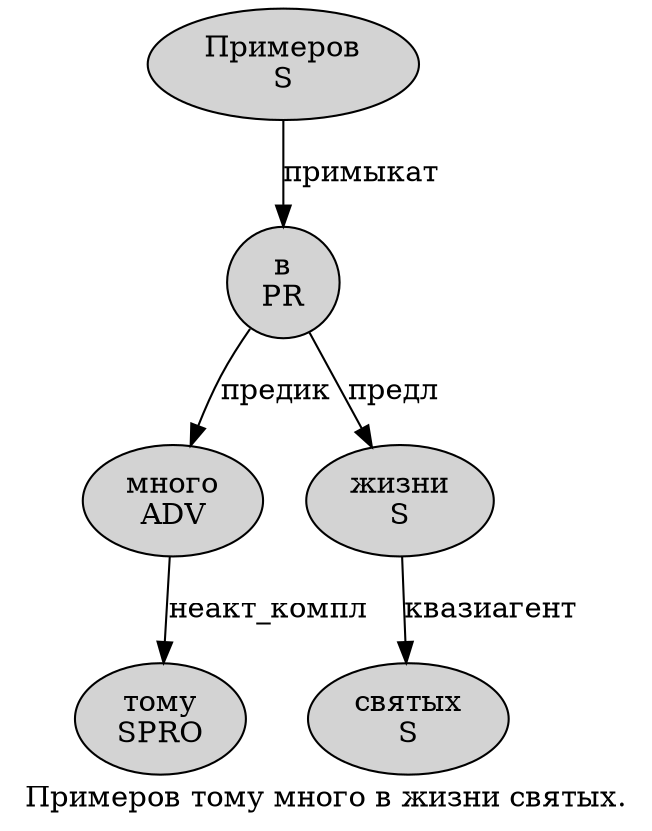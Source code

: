 digraph SENTENCE_1112 {
	graph [label="Примеров тому много в жизни святых."]
	node [style=filled]
		0 [label="Примеров
S" color="" fillcolor=lightgray penwidth=1 shape=ellipse]
		1 [label="тому
SPRO" color="" fillcolor=lightgray penwidth=1 shape=ellipse]
		2 [label="много
ADV" color="" fillcolor=lightgray penwidth=1 shape=ellipse]
		3 [label="в
PR" color="" fillcolor=lightgray penwidth=1 shape=ellipse]
		4 [label="жизни
S" color="" fillcolor=lightgray penwidth=1 shape=ellipse]
		5 [label="святых
S" color="" fillcolor=lightgray penwidth=1 shape=ellipse]
			3 -> 2 [label="предик"]
			3 -> 4 [label="предл"]
			4 -> 5 [label="квазиагент"]
			2 -> 1 [label="неакт_компл"]
			0 -> 3 [label="примыкат"]
}